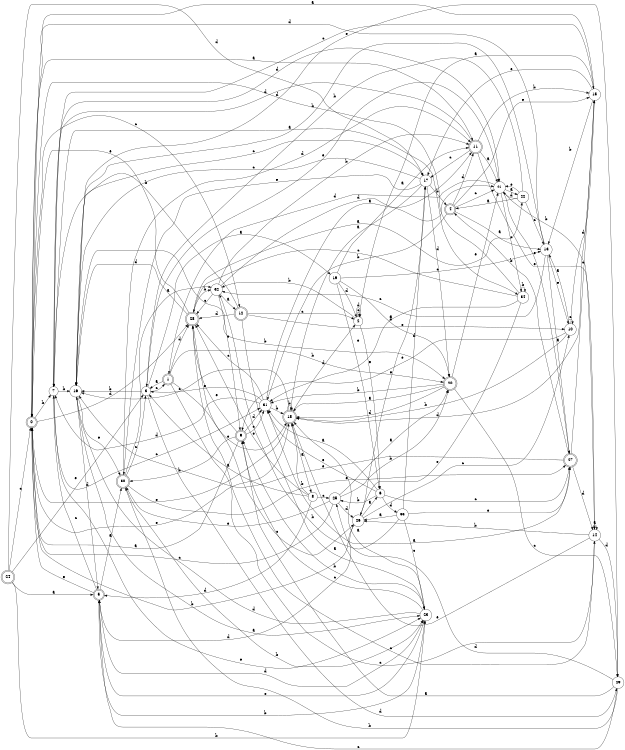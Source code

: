 digraph n28_3 {
__start0 [label="" shape="none"];

rankdir=LR;
size="8,5";

s0 [style="rounded,filled", color="black", fillcolor="white" shape="doublecircle", label="0"];
s1 [style="rounded,filled", color="black", fillcolor="white" shape="doublecircle", label="1"];
s2 [style="filled", color="black", fillcolor="white" shape="circle", label="2"];
s3 [style="filled", color="black", fillcolor="white" shape="circle", label="3"];
s4 [style="rounded,filled", color="black", fillcolor="white" shape="doublecircle", label="4"];
s5 [style="rounded,filled", color="black", fillcolor="white" shape="doublecircle", label="5"];
s6 [style="filled", color="black", fillcolor="white" shape="circle", label="6"];
s7 [style="filled", color="black", fillcolor="white" shape="circle", label="7"];
s8 [style="filled", color="black", fillcolor="white" shape="circle", label="8"];
s9 [style="rounded,filled", color="black", fillcolor="white" shape="doublecircle", label="9"];
s10 [style="filled", color="black", fillcolor="white" shape="circle", label="10"];
s11 [style="rounded,filled", color="black", fillcolor="white" shape="doublecircle", label="11"];
s12 [style="rounded,filled", color="black", fillcolor="white" shape="doublecircle", label="12"];
s13 [style="filled", color="black", fillcolor="white" shape="circle", label="13"];
s14 [style="filled", color="black", fillcolor="white" shape="circle", label="14"];
s15 [style="filled", color="black", fillcolor="white" shape="circle", label="15"];
s16 [style="filled", color="black", fillcolor="white" shape="circle", label="16"];
s17 [style="filled", color="black", fillcolor="white" shape="circle", label="17"];
s18 [style="rounded,filled", color="black", fillcolor="white" shape="doublecircle", label="18"];
s19 [style="filled", color="black", fillcolor="white" shape="circle", label="19"];
s20 [style="rounded,filled", color="black", fillcolor="white" shape="doublecircle", label="20"];
s21 [style="filled", color="black", fillcolor="white" shape="circle", label="21"];
s22 [style="filled", color="black", fillcolor="white" shape="circle", label="22"];
s23 [style="filled", color="black", fillcolor="white" shape="circle", label="23"];
s24 [style="rounded,filled", color="black", fillcolor="white" shape="doublecircle", label="24"];
s25 [style="filled", color="black", fillcolor="white" shape="circle", label="25"];
s26 [style="filled", color="black", fillcolor="white" shape="circle", label="26"];
s27 [style="rounded,filled", color="black", fillcolor="white" shape="doublecircle", label="27"];
s28 [style="rounded,filled", color="black", fillcolor="white" shape="doublecircle", label="28"];
s29 [style="filled", color="black", fillcolor="white" shape="circle", label="29"];
s30 [style="rounded,filled", color="black", fillcolor="white" shape="doublecircle", label="30"];
s31 [style="filled", color="black", fillcolor="white" shape="circle", label="31"];
s32 [style="filled", color="black", fillcolor="white" shape="circle", label="32"];
s33 [style="filled", color="black", fillcolor="white" shape="circle", label="33"];
s34 [style="filled", color="black", fillcolor="white" shape="circle", label="34"];
s0 -> s11 [label="a"];
s0 -> s7 [label="b"];
s0 -> s12 [label="c"];
s0 -> s28 [label="d"];
s0 -> s18 [label="e"];
s1 -> s3 [label="a"];
s1 -> s20 [label="b"];
s1 -> s14 [label="c"];
s1 -> s28 [label="d"];
s1 -> s18 [label="e"];
s2 -> s15 [label="a"];
s2 -> s32 [label="b"];
s2 -> s2 [label="c"];
s2 -> s2 [label="d"];
s2 -> s6 [label="e"];
s3 -> s19 [label="a"];
s3 -> s16 [label="b"];
s3 -> s1 [label="c"];
s3 -> s29 [label="d"];
s3 -> s21 [label="e"];
s4 -> s13 [label="a"];
s4 -> s31 [label="b"];
s4 -> s21 [label="c"];
s4 -> s11 [label="d"];
s4 -> s15 [label="e"];
s5 -> s30 [label="a"];
s5 -> s23 [label="b"];
s5 -> s7 [label="c"];
s5 -> s23 [label="d"];
s5 -> s0 [label="e"];
s6 -> s31 [label="a"];
s6 -> s25 [label="b"];
s6 -> s27 [label="c"];
s6 -> s33 [label="d"];
s6 -> s31 [label="e"];
s7 -> s34 [label="a"];
s7 -> s16 [label="b"];
s7 -> s31 [label="c"];
s7 -> s21 [label="d"];
s7 -> s23 [label="e"];
s8 -> s3 [label="a"];
s8 -> s18 [label="b"];
s8 -> s25 [label="c"];
s8 -> s5 [label="d"];
s8 -> s28 [label="e"];
s9 -> s0 [label="a"];
s9 -> s30 [label="b"];
s9 -> s31 [label="c"];
s9 -> s31 [label="d"];
s9 -> s28 [label="e"];
s10 -> s13 [label="a"];
s10 -> s18 [label="b"];
s10 -> s10 [label="c"];
s10 -> s15 [label="d"];
s10 -> s9 [label="e"];
s11 -> s21 [label="a"];
s11 -> s15 [label="b"];
s11 -> s17 [label="c"];
s11 -> s7 [label="d"];
s11 -> s14 [label="e"];
s12 -> s23 [label="a"];
s12 -> s7 [label="b"];
s12 -> s2 [label="c"];
s12 -> s28 [label="d"];
s12 -> s10 [label="e"];
s13 -> s27 [label="a"];
s13 -> s16 [label="b"];
s13 -> s32 [label="c"];
s13 -> s0 [label="d"];
s13 -> s10 [label="e"];
s14 -> s14 [label="a"];
s14 -> s26 [label="b"];
s14 -> s28 [label="c"];
s14 -> s29 [label="d"];
s14 -> s18 [label="e"];
s15 -> s0 [label="a"];
s15 -> s13 [label="b"];
s15 -> s7 [label="c"];
s15 -> s18 [label="d"];
s15 -> s17 [label="e"];
s16 -> s23 [label="a"];
s16 -> s20 [label="b"];
s16 -> s17 [label="c"];
s16 -> s5 [label="d"];
s16 -> s30 [label="e"];
s17 -> s18 [label="a"];
s17 -> s4 [label="b"];
s17 -> s16 [label="c"];
s17 -> s20 [label="d"];
s17 -> s30 [label="e"];
s18 -> s8 [label="a"];
s18 -> s18 [label="b"];
s18 -> s16 [label="c"];
s18 -> s2 [label="d"];
s18 -> s0 [label="e"];
s19 -> s11 [label="a"];
s19 -> s20 [label="b"];
s19 -> s13 [label="c"];
s19 -> s2 [label="d"];
s19 -> s6 [label="e"];
s20 -> s18 [label="a"];
s20 -> s31 [label="b"];
s20 -> s29 [label="c"];
s20 -> s18 [label="d"];
s20 -> s21 [label="e"];
s21 -> s22 [label="a"];
s21 -> s14 [label="b"];
s21 -> s34 [label="c"];
s21 -> s1 [label="d"];
s21 -> s27 [label="e"];
s22 -> s4 [label="a"];
s22 -> s3 [label="b"];
s22 -> s13 [label="c"];
s22 -> s21 [label="d"];
s22 -> s21 [label="e"];
s23 -> s18 [label="a"];
s23 -> s9 [label="b"];
s23 -> s9 [label="c"];
s23 -> s16 [label="d"];
s23 -> s5 [label="e"];
s24 -> s5 [label="a"];
s24 -> s23 [label="b"];
s24 -> s0 [label="c"];
s24 -> s17 [label="d"];
s24 -> s3 [label="e"];
s25 -> s20 [label="a"];
s25 -> s20 [label="b"];
s25 -> s0 [label="c"];
s25 -> s26 [label="d"];
s25 -> s30 [label="e"];
s26 -> s6 [label="a"];
s26 -> s0 [label="b"];
s26 -> s10 [label="c"];
s26 -> s5 [label="d"];
s26 -> s17 [label="e"];
s27 -> s31 [label="a"];
s27 -> s4 [label="b"];
s27 -> s15 [label="c"];
s27 -> s14 [label="d"];
s27 -> s16 [label="e"];
s28 -> s22 [label="a"];
s28 -> s32 [label="b"];
s28 -> s26 [label="c"];
s28 -> s16 [label="d"];
s28 -> s0 [label="e"];
s29 -> s9 [label="a"];
s29 -> s30 [label="b"];
s29 -> s5 [label="c"];
s29 -> s25 [label="d"];
s29 -> s16 [label="e"];
s30 -> s32 [label="a"];
s30 -> s23 [label="b"];
s30 -> s3 [label="c"];
s30 -> s11 [label="d"];
s30 -> s27 [label="e"];
s31 -> s11 [label="a"];
s31 -> s18 [label="b"];
s31 -> s28 [label="c"];
s31 -> s7 [label="d"];
s31 -> s3 [label="e"];
s32 -> s12 [label="a"];
s32 -> s11 [label="b"];
s32 -> s28 [label="c"];
s32 -> s21 [label="d"];
s32 -> s9 [label="e"];
s33 -> s26 [label="a"];
s33 -> s32 [label="b"];
s33 -> s23 [label="c"];
s33 -> s17 [label="d"];
s33 -> s27 [label="e"];
s34 -> s31 [label="a"];
s34 -> s34 [label="b"];
s34 -> s28 [label="c"];
s34 -> s0 [label="d"];
s34 -> s26 [label="e"];

}